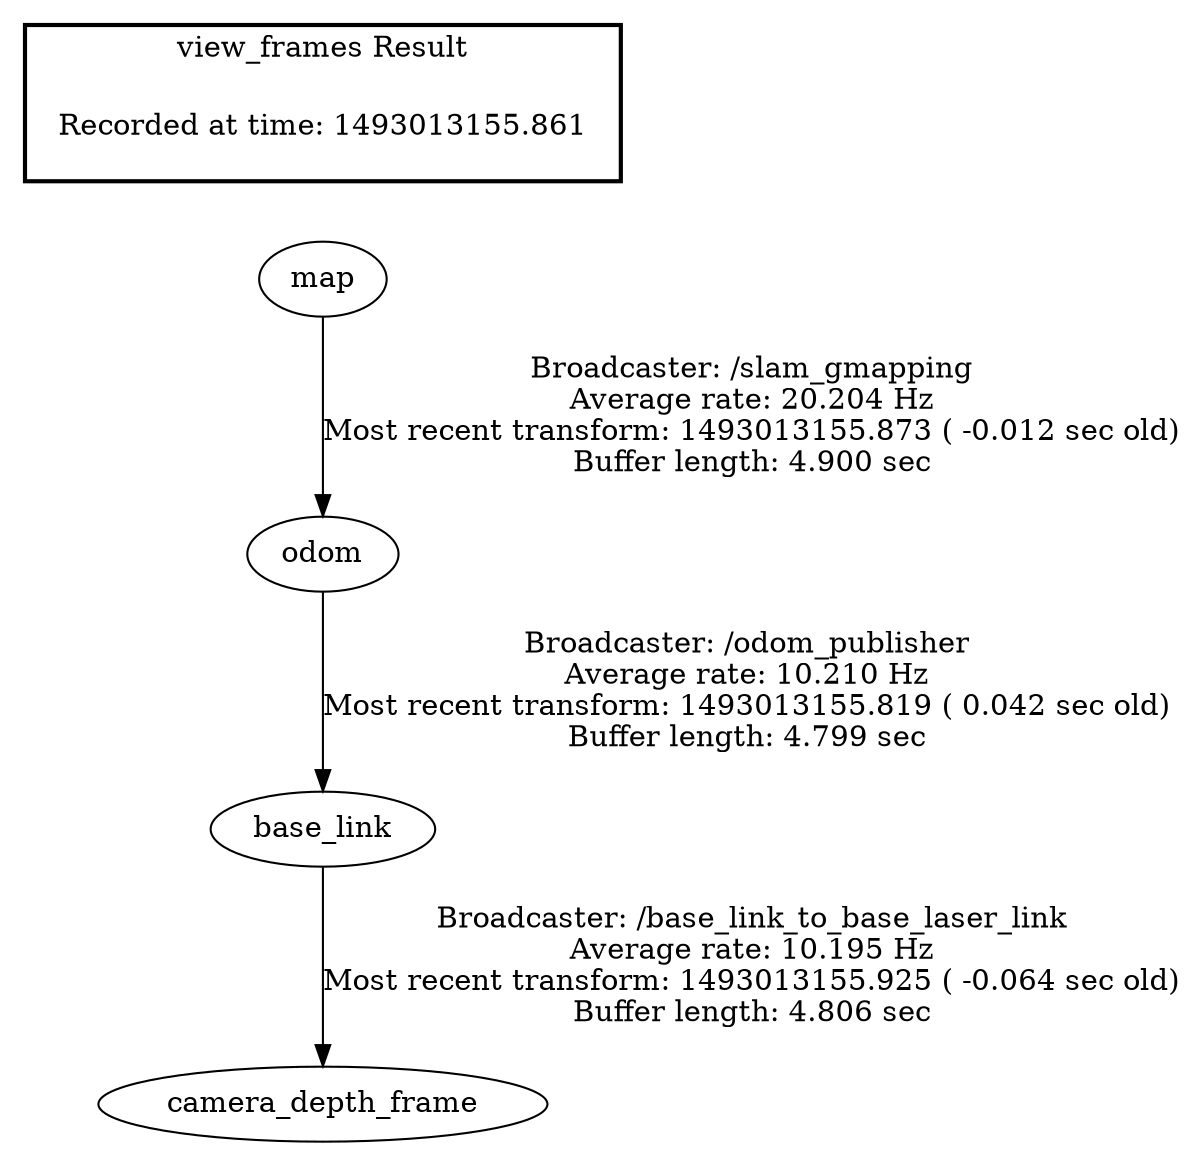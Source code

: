 digraph G {
"map" -> "odom"[label="Broadcaster: /slam_gmapping\nAverage rate: 20.204 Hz\nMost recent transform: 1493013155.873 ( -0.012 sec old)\nBuffer length: 4.900 sec\n"];
"odom" -> "base_link"[label="Broadcaster: /odom_publisher\nAverage rate: 10.210 Hz\nMost recent transform: 1493013155.819 ( 0.042 sec old)\nBuffer length: 4.799 sec\n"];
"base_link" -> "camera_depth_frame"[label="Broadcaster: /base_link_to_base_laser_link\nAverage rate: 10.195 Hz\nMost recent transform: 1493013155.925 ( -0.064 sec old)\nBuffer length: 4.806 sec\n"];
edge [style=invis];
 subgraph cluster_legend { style=bold; color=black; label ="view_frames Result";
"Recorded at time: 1493013155.861"[ shape=plaintext ] ;
 }->"map";
}